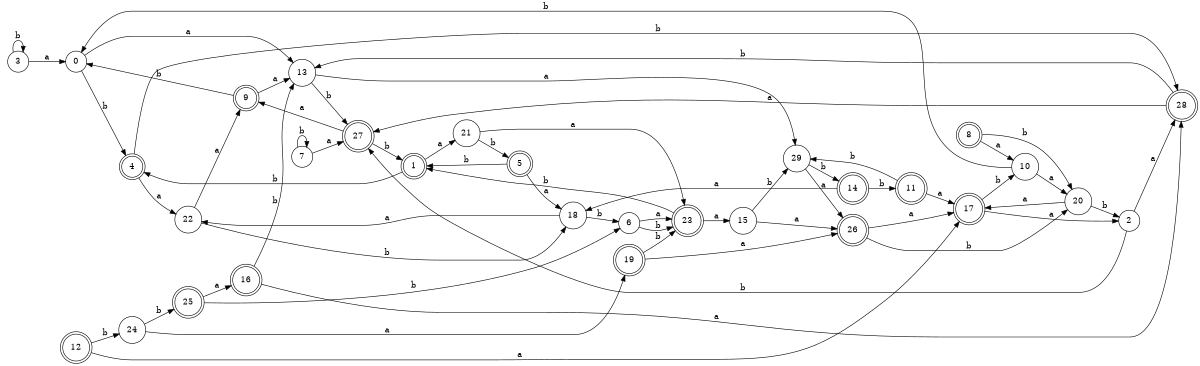 digraph n24_9 {
__start0 [label="" shape="none"];

rankdir=LR;
size="8,5";

s0 [style="filled", color="black", fillcolor="white" shape="circle", label="0"];
s1 [style="rounded,filled", color="black", fillcolor="white" shape="doublecircle", label="1"];
s2 [style="filled", color="black", fillcolor="white" shape="circle", label="2"];
s3 [style="filled", color="black", fillcolor="white" shape="circle", label="3"];
s4 [style="rounded,filled", color="black", fillcolor="white" shape="doublecircle", label="4"];
s5 [style="rounded,filled", color="black", fillcolor="white" shape="doublecircle", label="5"];
s6 [style="filled", color="black", fillcolor="white" shape="circle", label="6"];
s7 [style="filled", color="black", fillcolor="white" shape="circle", label="7"];
s8 [style="rounded,filled", color="black", fillcolor="white" shape="doublecircle", label="8"];
s9 [style="rounded,filled", color="black", fillcolor="white" shape="doublecircle", label="9"];
s10 [style="filled", color="black", fillcolor="white" shape="circle", label="10"];
s11 [style="rounded,filled", color="black", fillcolor="white" shape="doublecircle", label="11"];
s12 [style="rounded,filled", color="black", fillcolor="white" shape="doublecircle", label="12"];
s13 [style="filled", color="black", fillcolor="white" shape="circle", label="13"];
s14 [style="rounded,filled", color="black", fillcolor="white" shape="doublecircle", label="14"];
s15 [style="filled", color="black", fillcolor="white" shape="circle", label="15"];
s16 [style="rounded,filled", color="black", fillcolor="white" shape="doublecircle", label="16"];
s17 [style="rounded,filled", color="black", fillcolor="white" shape="doublecircle", label="17"];
s18 [style="filled", color="black", fillcolor="white" shape="circle", label="18"];
s19 [style="rounded,filled", color="black", fillcolor="white" shape="doublecircle", label="19"];
s20 [style="filled", color="black", fillcolor="white" shape="circle", label="20"];
s21 [style="filled", color="black", fillcolor="white" shape="circle", label="21"];
s22 [style="filled", color="black", fillcolor="white" shape="circle", label="22"];
s23 [style="rounded,filled", color="black", fillcolor="white" shape="doublecircle", label="23"];
s24 [style="filled", color="black", fillcolor="white" shape="circle", label="24"];
s25 [style="rounded,filled", color="black", fillcolor="white" shape="doublecircle", label="25"];
s26 [style="rounded,filled", color="black", fillcolor="white" shape="doublecircle", label="26"];
s27 [style="rounded,filled", color="black", fillcolor="white" shape="doublecircle", label="27"];
s28 [style="rounded,filled", color="black", fillcolor="white" shape="doublecircle", label="28"];
s29 [style="filled", color="black", fillcolor="white" shape="circle", label="29"];
s0 -> s13 [label="a"];
s0 -> s4 [label="b"];
s1 -> s21 [label="a"];
s1 -> s4 [label="b"];
s2 -> s28 [label="a"];
s2 -> s27 [label="b"];
s3 -> s0 [label="a"];
s3 -> s3 [label="b"];
s4 -> s22 [label="a"];
s4 -> s28 [label="b"];
s5 -> s18 [label="a"];
s5 -> s1 [label="b"];
s6 -> s23 [label="a"];
s6 -> s23 [label="b"];
s7 -> s27 [label="a"];
s7 -> s7 [label="b"];
s8 -> s10 [label="a"];
s8 -> s20 [label="b"];
s9 -> s13 [label="a"];
s9 -> s0 [label="b"];
s10 -> s20 [label="a"];
s10 -> s0 [label="b"];
s11 -> s17 [label="a"];
s11 -> s29 [label="b"];
s12 -> s17 [label="a"];
s12 -> s24 [label="b"];
s13 -> s29 [label="a"];
s13 -> s27 [label="b"];
s14 -> s18 [label="a"];
s14 -> s11 [label="b"];
s15 -> s26 [label="a"];
s15 -> s29 [label="b"];
s16 -> s28 [label="a"];
s16 -> s13 [label="b"];
s17 -> s2 [label="a"];
s17 -> s10 [label="b"];
s18 -> s22 [label="a"];
s18 -> s6 [label="b"];
s19 -> s26 [label="a"];
s19 -> s23 [label="b"];
s20 -> s17 [label="a"];
s20 -> s2 [label="b"];
s21 -> s23 [label="a"];
s21 -> s5 [label="b"];
s22 -> s9 [label="a"];
s22 -> s18 [label="b"];
s23 -> s15 [label="a"];
s23 -> s1 [label="b"];
s24 -> s19 [label="a"];
s24 -> s25 [label="b"];
s25 -> s16 [label="a"];
s25 -> s6 [label="b"];
s26 -> s17 [label="a"];
s26 -> s20 [label="b"];
s27 -> s9 [label="a"];
s27 -> s1 [label="b"];
s28 -> s27 [label="a"];
s28 -> s13 [label="b"];
s29 -> s26 [label="a"];
s29 -> s14 [label="b"];

}